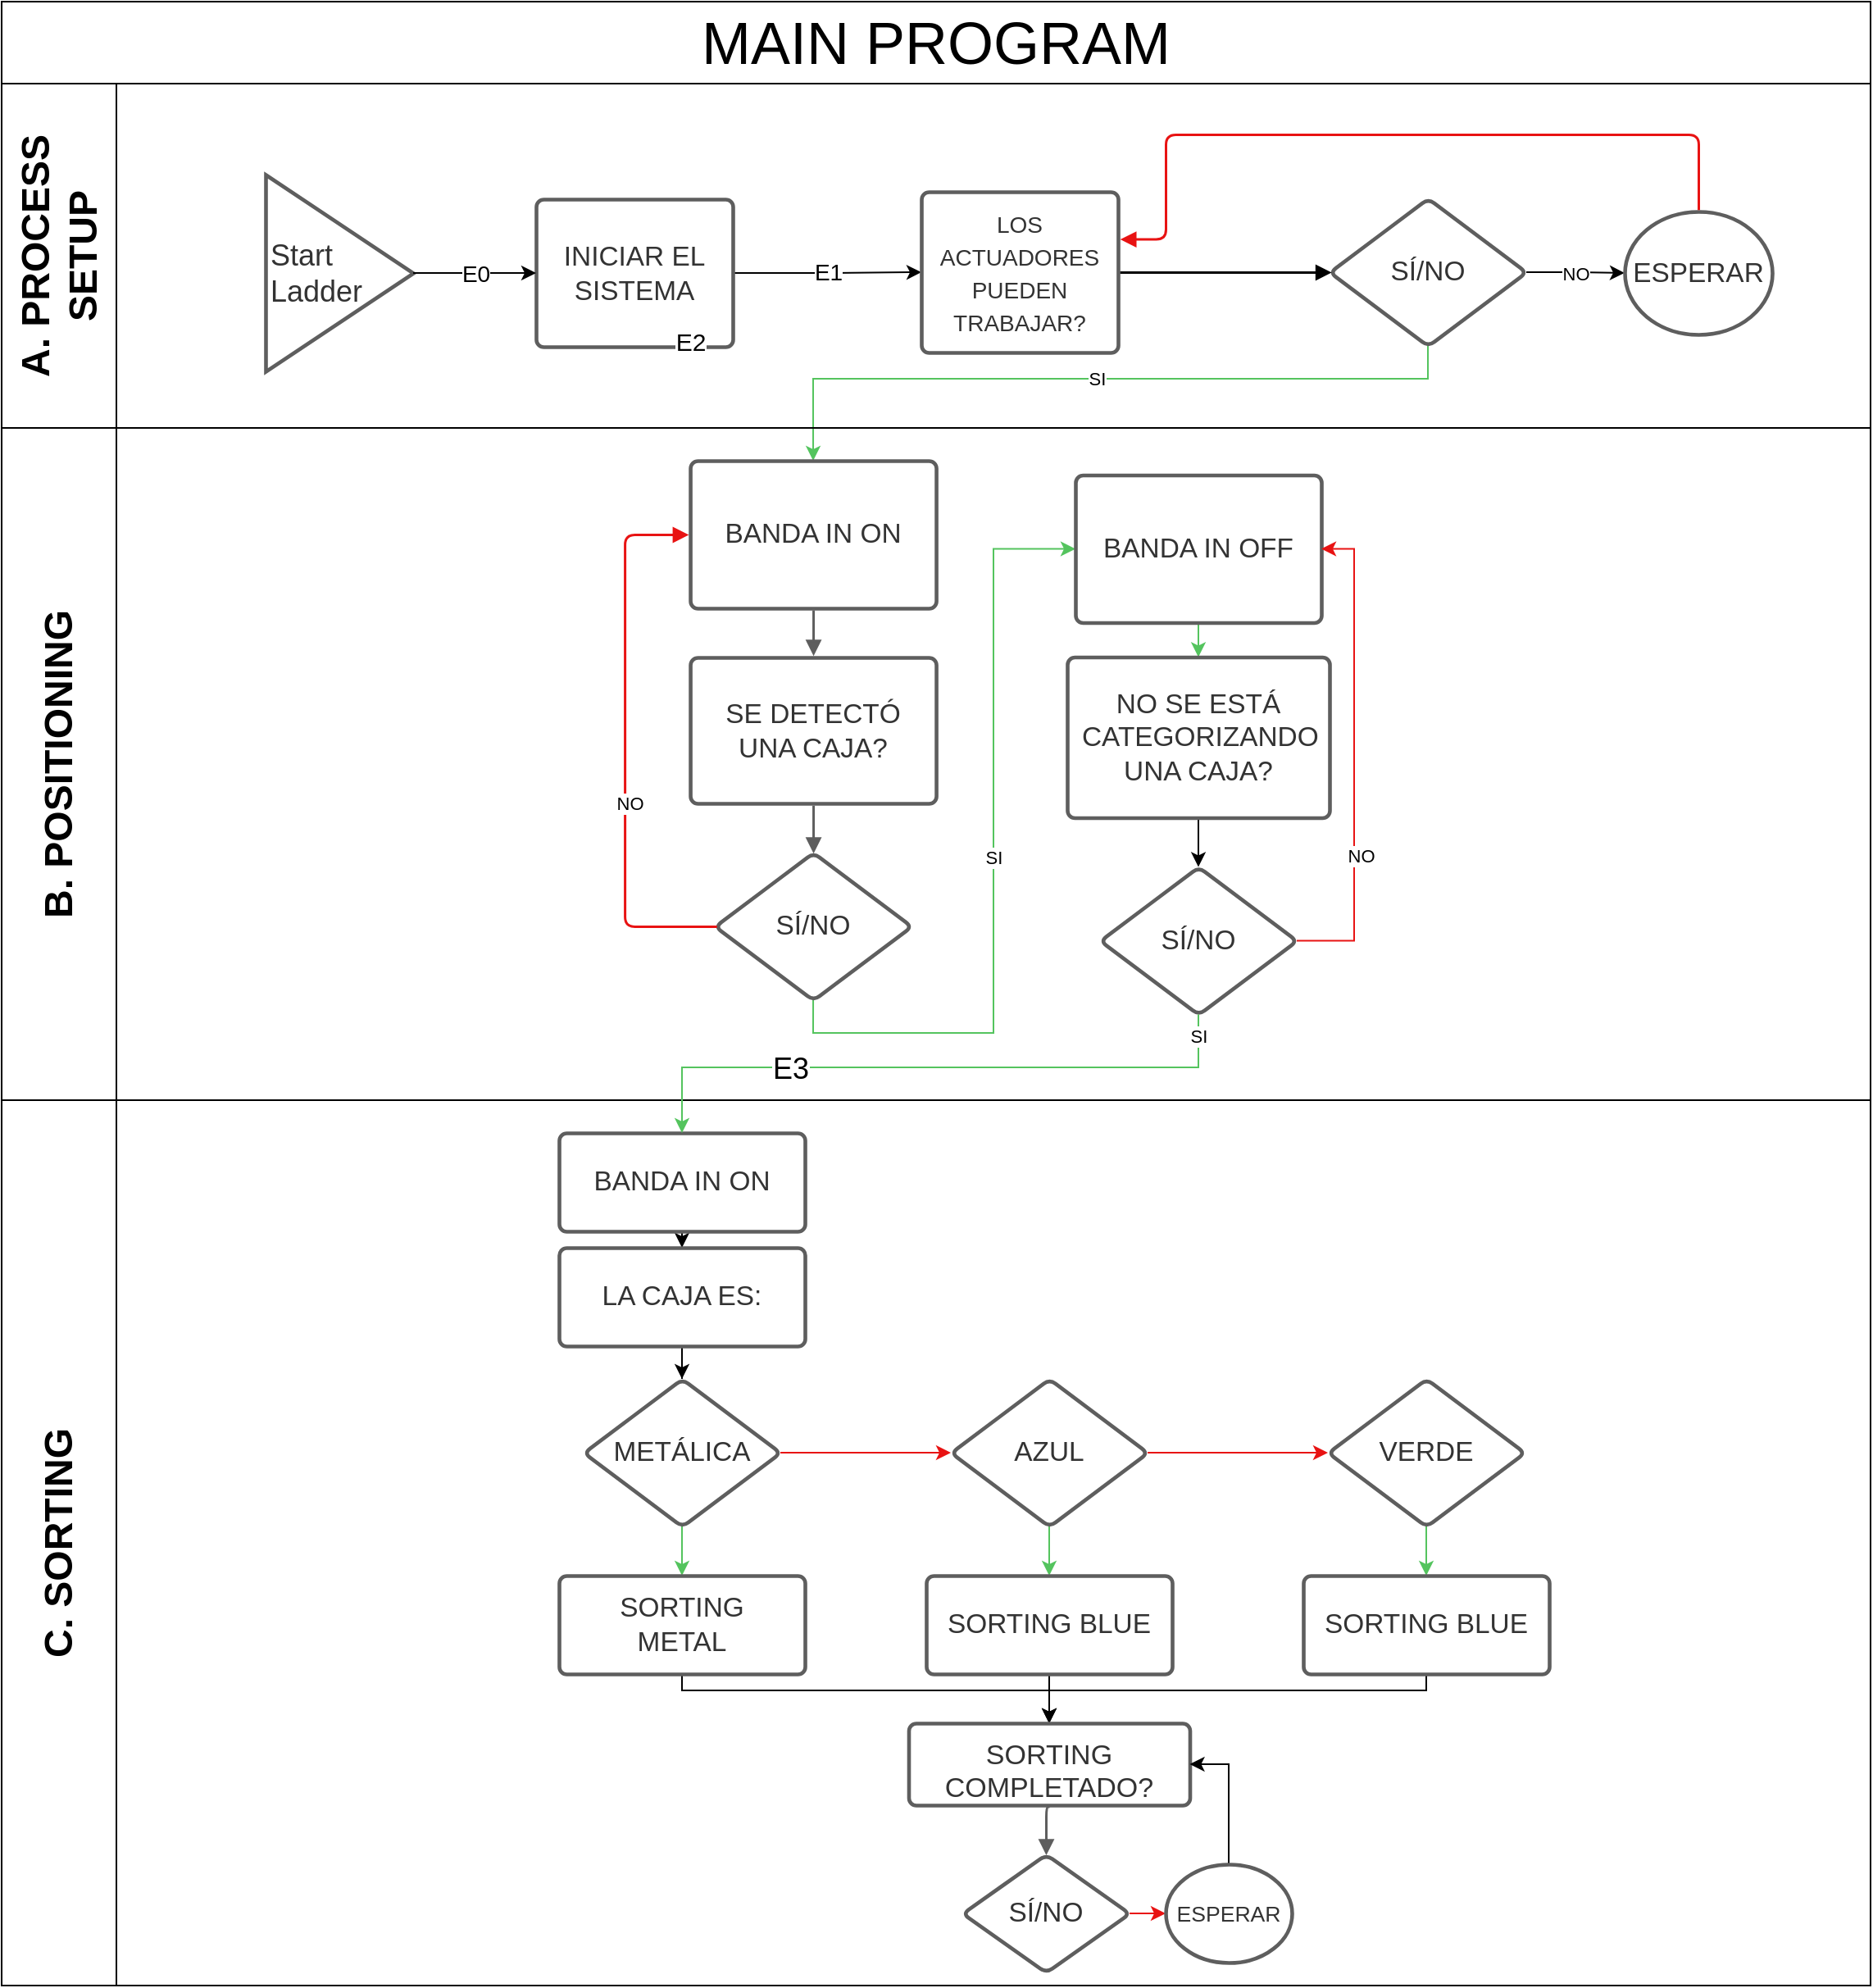 <mxfile version="21.3.0" type="device">
  <diagram id="C5RBs43oDa-KdzZeNtuy" name="Page-1">
    <mxGraphModel dx="3798" dy="1393" grid="1" gridSize="10" guides="1" tooltips="1" connect="1" arrows="1" fold="1" page="1" pageScale="1" pageWidth="827" pageHeight="1169" math="0" shadow="0">
      <root>
        <mxCell id="WIyWlLk6GJQsqaUBKTNV-0" />
        <mxCell id="WIyWlLk6GJQsqaUBKTNV-1" parent="WIyWlLk6GJQsqaUBKTNV-0" />
        <mxCell id="RcjK8InPkNQRcUfJCD5i-86" style="html=1;overflow=block;blockSpacing=1;whiteSpace=wrap;shape=mxgraph.basic.acute_triangle;dx=0.5;anchorPointDirection=0;fontSize=16.7;fontColor=#333333;align=center;spacing=3.8;strokeColor=#5e5e5e;strokeOpacity=100;rounded=1;absoluteArcSize=1;arcSize=9;rotation=90;strokeWidth=2.3;lucidId=u6xEnjwIJ-KL;" parent="WIyWlLk6GJQsqaUBKTNV-1" vertex="1">
          <mxGeometry x="-34" y="230.5" width="120" height="90" as="geometry" />
        </mxCell>
        <mxCell id="RcjK8InPkNQRcUfJCD5i-87" value="&lt;font style=&quot;font-size: 18px;&quot;&gt;Start &lt;br&gt;Ladder&lt;/font&gt;" style="html=1;overflow=block;blockSpacing=1;whiteSpace=wrap;shape=mxgraph.basic.acute_triangle;dx=0.5;anchorPointDirection=0;fontSize=16.7;fontColor=#333333;align=left;spacing=3.8;strokeOpacity=100;rounded=1;absoluteArcSize=1;arcSize=9;strokeWidth=2.3;lucidId=u6xEnjwIJ-KL;fillColor=none;strokeColor=none;rotation=0;" parent="RcjK8InPkNQRcUfJCD5i-86" vertex="1">
          <mxGeometry x="0.125" y="-0.167" width="90" height="120" relative="1" as="geometry" />
        </mxCell>
        <mxCell id="RcjK8InPkNQRcUfJCD5i-189" value="&lt;font style=&quot;font-size: 14px;&quot;&gt;E1&lt;/font&gt;" style="edgeStyle=orthogonalEdgeStyle;rounded=0;orthogonalLoop=1;jettySize=auto;html=1;entryX=0;entryY=0.5;entryDx=0;entryDy=0;" parent="WIyWlLk6GJQsqaUBKTNV-1" source="RcjK8InPkNQRcUfJCD5i-88" target="RcjK8InPkNQRcUfJCD5i-89" edge="1">
          <mxGeometry relative="1" as="geometry" />
        </mxCell>
        <mxCell id="RcjK8InPkNQRcUfJCD5i-88" value="INICIAR EL SISTEMA" style="html=1;overflow=block;blockSpacing=1;whiteSpace=wrap;fontSize=16.7;fontColor=#333333;align=center;spacing=9;strokeColor=#5e5e5e;strokeOpacity=100;rounded=1;absoluteArcSize=1;arcSize=9;strokeWidth=2.3;lucidId=d7xEheUjn.hv;" parent="WIyWlLk6GJQsqaUBKTNV-1" vertex="1">
          <mxGeometry x="146" y="230.5" width="120" height="90" as="geometry" />
        </mxCell>
        <mxCell id="RcjK8InPkNQRcUfJCD5i-89" value="&lt;font style=&quot;font-size: 14px;&quot;&gt;LOS ACTUADORES PUEDEN TRABAJAR?&lt;/font&gt;" style="html=1;overflow=block;blockSpacing=1;whiteSpace=wrap;fontSize=16.7;fontColor=#333333;align=center;spacing=9;strokeColor=#5e5e5e;strokeOpacity=100;rounded=1;absoluteArcSize=1;arcSize=9;strokeWidth=2.3;lucidId=o7xEH_5VxEVu;" parent="WIyWlLk6GJQsqaUBKTNV-1" vertex="1">
          <mxGeometry x="381" y="226" width="120" height="98" as="geometry" />
        </mxCell>
        <mxCell id="RcjK8InPkNQRcUfJCD5i-98" value="NO" style="edgeStyle=orthogonalEdgeStyle;rounded=0;orthogonalLoop=1;jettySize=auto;html=1;entryX=0;entryY=0.5;entryDx=0;entryDy=0;" parent="WIyWlLk6GJQsqaUBKTNV-1" source="RcjK8InPkNQRcUfJCD5i-90" target="RcjK8InPkNQRcUfJCD5i-91" edge="1">
          <mxGeometry relative="1" as="geometry" />
        </mxCell>
        <mxCell id="RcjK8InPkNQRcUfJCD5i-187" value="SI" style="edgeStyle=orthogonalEdgeStyle;rounded=0;orthogonalLoop=1;jettySize=auto;html=1;entryX=0.5;entryY=0;entryDx=0;entryDy=0;strokeColor=#54C45E;" parent="WIyWlLk6GJQsqaUBKTNV-1" source="RcjK8InPkNQRcUfJCD5i-90" target="RcjK8InPkNQRcUfJCD5i-33" edge="1">
          <mxGeometry relative="1" as="geometry">
            <Array as="points">
              <mxPoint x="690" y="340" />
              <mxPoint x="315" y="340" />
            </Array>
          </mxGeometry>
        </mxCell>
        <mxCell id="6Kal068k4EycatOTPk-w-3" value="&lt;font style=&quot;font-size: 15px;&quot;&gt;E2&lt;/font&gt;" style="edgeLabel;html=1;align=center;verticalAlign=middle;resizable=0;points=[];" parent="RcjK8InPkNQRcUfJCD5i-187" vertex="1" connectable="0">
          <mxGeometry x="0.932" y="-1" relative="1" as="geometry">
            <mxPoint x="-74" y="-58" as="offset" />
          </mxGeometry>
        </mxCell>
        <mxCell id="RcjK8InPkNQRcUfJCD5i-90" value="SÍ/NO" style="html=1;overflow=block;blockSpacing=1;whiteSpace=wrap;rhombus;fontSize=16.7;fontColor=#333333;align=center;spacing=3.8;strokeColor=#5e5e5e;strokeOpacity=100;rounded=1;absoluteArcSize=1;arcSize=9;strokeWidth=2.3;lucidId=B7xEz7c65q~C;" parent="WIyWlLk6GJQsqaUBKTNV-1" vertex="1">
          <mxGeometry x="630" y="230" width="120" height="90" as="geometry" />
        </mxCell>
        <mxCell id="RcjK8InPkNQRcUfJCD5i-91" value="ESPERAR" style="html=1;overflow=block;blockSpacing=1;whiteSpace=wrap;ellipse;fontSize=16.7;fontColor=#333333;align=center;spacing=3.8;strokeColor=#5e5e5e;strokeOpacity=100;rounded=1;absoluteArcSize=1;arcSize=9;strokeWidth=2.3;lucidId=L7xEsoSmaj10;" parent="WIyWlLk6GJQsqaUBKTNV-1" vertex="1">
          <mxGeometry x="810" y="238" width="90" height="75" as="geometry" />
        </mxCell>
        <mxCell id="RcjK8InPkNQRcUfJCD5i-94" value="" style="html=1;jettySize=18;whiteSpace=wrap;fontSize=13;strokeColor=#e81313;strokeOpacity=100;strokeWidth=1.5;rounded=1;arcSize=12;edgeStyle=orthogonalEdgeStyle;startArrow=none;endArrow=block;endFill=1;exitX=0.5;exitY=-0.015;exitPerimeter=0;entryX=1.009;entryY=0.294;entryPerimeter=0;lucidId=28xEI3sZGeW2;" parent="WIyWlLk6GJQsqaUBKTNV-1" source="RcjK8InPkNQRcUfJCD5i-91" target="RcjK8InPkNQRcUfJCD5i-89" edge="1">
          <mxGeometry width="100" height="100" relative="1" as="geometry">
            <Array as="points">
              <mxPoint x="855" y="191" />
              <mxPoint x="530" y="191" />
              <mxPoint x="530" y="255" />
            </Array>
          </mxGeometry>
        </mxCell>
        <mxCell id="RcjK8InPkNQRcUfJCD5i-95" value="" style="html=1;jettySize=18;whiteSpace=wrap;fontSize=13;strokeColor=#000000;strokeOpacity=100;strokeWidth=1.5;rounded=1;arcSize=12;edgeStyle=orthogonalEdgeStyle;startArrow=none;endArrow=block;endFill=1;exitX=1.009;exitY=0.5;exitPerimeter=0;entryX=0.009;entryY=0.5;entryPerimeter=0;lucidId=c9xEzNMv5l80;" parent="WIyWlLk6GJQsqaUBKTNV-1" source="RcjK8InPkNQRcUfJCD5i-89" target="RcjK8InPkNQRcUfJCD5i-90" edge="1">
          <mxGeometry width="100" height="100" relative="1" as="geometry">
            <Array as="points" />
          </mxGeometry>
        </mxCell>
        <mxCell id="RcjK8InPkNQRcUfJCD5i-188" value="&lt;font style=&quot;font-size: 14px;&quot;&gt;E0&lt;/font&gt;" style="edgeStyle=orthogonalEdgeStyle;rounded=0;orthogonalLoop=1;jettySize=auto;html=1;entryX=0;entryY=0.5;entryDx=0;entryDy=0;" parent="WIyWlLk6GJQsqaUBKTNV-1" source="RcjK8InPkNQRcUfJCD5i-87" target="RcjK8InPkNQRcUfJCD5i-88" edge="1">
          <mxGeometry relative="1" as="geometry" />
        </mxCell>
        <mxCell id="6Kal068k4EycatOTPk-w-11" value="&lt;font style=&quot;font-size: 24px;&quot;&gt;A. PROCESS SETUP&lt;/font&gt;" style="swimlane;horizontal=0;whiteSpace=wrap;html=1;fontSize=15;startSize=70;" parent="WIyWlLk6GJQsqaUBKTNV-1" vertex="1">
          <mxGeometry x="-180" y="160" width="1140" height="210" as="geometry" />
        </mxCell>
        <mxCell id="6Kal068k4EycatOTPk-w-12" value="&lt;font style=&quot;font-size: 24px;&quot;&gt;B. POSITIONING&lt;/font&gt;" style="swimlane;horizontal=0;whiteSpace=wrap;html=1;fontSize=15;startSize=70;" parent="WIyWlLk6GJQsqaUBKTNV-1" vertex="1">
          <mxGeometry x="-180" y="370" width="1140" height="410" as="geometry" />
        </mxCell>
        <mxCell id="RcjK8InPkNQRcUfJCD5i-29" value="SE DETECTÓ UNA CAJA?" style="html=1;overflow=block;blockSpacing=1;whiteSpace=wrap;fontSize=16.7;fontColor=#333333;align=center;spacing=9;strokeColor=#5e5e5e;strokeOpacity=100;rounded=1;absoluteArcSize=1;arcSize=9;strokeWidth=2.3;lucidId=hayEjJUcfdkM;" parent="6Kal068k4EycatOTPk-w-12" vertex="1">
          <mxGeometry x="420.03" y="140" width="150" height="89" as="geometry" />
        </mxCell>
        <mxCell id="ugAbSFLTDC0MfNY7Eaku-31" value="SI" style="edgeStyle=orthogonalEdgeStyle;rounded=0;orthogonalLoop=1;jettySize=auto;html=1;exitX=0.5;exitY=1;exitDx=0;exitDy=0;entryX=0;entryY=0.5;entryDx=0;entryDy=0;strokeColor=#54C45E;" edge="1" parent="6Kal068k4EycatOTPk-w-12" source="RcjK8InPkNQRcUfJCD5i-31" target="ugAbSFLTDC0MfNY7Eaku-20">
          <mxGeometry relative="1" as="geometry" />
        </mxCell>
        <mxCell id="RcjK8InPkNQRcUfJCD5i-31" value="SÍ/NO" style="html=1;overflow=block;blockSpacing=1;whiteSpace=wrap;rhombus;fontSize=16.7;fontColor=#333333;align=center;spacing=3.8;strokeColor=#5e5e5e;strokeOpacity=100;rounded=1;absoluteArcSize=1;arcSize=9;strokeWidth=2.3;lucidId=SayEWiu_9Tuh;" parent="6Kal068k4EycatOTPk-w-12" vertex="1">
          <mxGeometry x="435.03" y="259" width="120" height="90" as="geometry" />
        </mxCell>
        <mxCell id="RcjK8InPkNQRcUfJCD5i-33" value="BANDA IN ON" style="html=1;overflow=block;blockSpacing=1;whiteSpace=wrap;fontSize=16.7;fontColor=#333333;align=center;spacing=9;strokeColor=#5e5e5e;strokeOpacity=100;rounded=1;absoluteArcSize=1;arcSize=9;strokeWidth=2.3;lucidId=cbyEpvFuCPS_;" parent="6Kal068k4EycatOTPk-w-12" vertex="1">
          <mxGeometry x="420.03" y="20" width="150" height="90" as="geometry" />
        </mxCell>
        <mxCell id="RcjK8InPkNQRcUfJCD5i-35" value="" style="html=1;jettySize=18;whiteSpace=wrap;fontSize=13;strokeColor=#E81313;strokeOpacity=100;strokeWidth=1.5;rounded=1;arcSize=12;edgeStyle=orthogonalEdgeStyle;startArrow=none;endArrow=block;endFill=1;exitX=0.009;exitY=0.5;exitPerimeter=0;entryX=-0.007;entryY=0.5;entryPerimeter=0;lucidId=BbyEm8j36-r6;" parent="6Kal068k4EycatOTPk-w-12" source="RcjK8InPkNQRcUfJCD5i-31" target="RcjK8InPkNQRcUfJCD5i-33" edge="1">
          <mxGeometry width="100" height="100" relative="1" as="geometry">
            <Array as="points">
              <mxPoint x="380.03" y="304" />
              <mxPoint x="380.03" y="65" />
            </Array>
          </mxGeometry>
        </mxCell>
        <mxCell id="ugAbSFLTDC0MfNY7Eaku-33" value="NO" style="edgeLabel;html=1;align=center;verticalAlign=middle;resizable=0;points=[];" vertex="1" connectable="0" parent="RcjK8InPkNQRcUfJCD5i-35">
          <mxGeometry x="-0.218" y="-2" relative="1" as="geometry">
            <mxPoint x="1" y="-1" as="offset" />
          </mxGeometry>
        </mxCell>
        <mxCell id="RcjK8InPkNQRcUfJCD5i-36" value="" style="html=1;jettySize=18;whiteSpace=wrap;fontSize=13;strokeColor=#5E5E5E;strokeWidth=1.5;rounded=1;arcSize=12;edgeStyle=orthogonalEdgeStyle;startArrow=none;endArrow=block;endFill=1;exitX=0.5;exitY=1.012;exitPerimeter=0;entryX=0.5;entryY=-0.013;entryPerimeter=0;lucidId=IbyEeO5QDrkx;" parent="6Kal068k4EycatOTPk-w-12" source="RcjK8InPkNQRcUfJCD5i-33" target="RcjK8InPkNQRcUfJCD5i-29" edge="1">
          <mxGeometry width="100" height="100" relative="1" as="geometry">
            <Array as="points" />
          </mxGeometry>
        </mxCell>
        <mxCell id="RcjK8InPkNQRcUfJCD5i-37" value="" style="html=1;jettySize=18;whiteSpace=wrap;fontSize=13;strokeColor=#5E5E5E;strokeWidth=1.5;rounded=1;arcSize=12;edgeStyle=orthogonalEdgeStyle;startArrow=none;endArrow=block;endFill=1;exitX=0.5;exitY=1.013;exitPerimeter=0;entryX=0.5;entryY=0.004;entryPerimeter=0;lucidId=UbyEdykZgK0O;" parent="6Kal068k4EycatOTPk-w-12" source="RcjK8InPkNQRcUfJCD5i-29" target="RcjK8InPkNQRcUfJCD5i-31" edge="1">
          <mxGeometry width="100" height="100" relative="1" as="geometry">
            <Array as="points" />
          </mxGeometry>
        </mxCell>
        <mxCell id="ugAbSFLTDC0MfNY7Eaku-22" style="edgeStyle=orthogonalEdgeStyle;rounded=0;orthogonalLoop=1;jettySize=auto;html=1;entryX=0.5;entryY=0;entryDx=0;entryDy=0;fillColor=#54C45E;strokeColor=#54C45E;" edge="1" parent="6Kal068k4EycatOTPk-w-12" source="ugAbSFLTDC0MfNY7Eaku-20" target="ugAbSFLTDC0MfNY7Eaku-21">
          <mxGeometry relative="1" as="geometry" />
        </mxCell>
        <mxCell id="ugAbSFLTDC0MfNY7Eaku-20" value="BANDA IN OFF" style="html=1;overflow=block;blockSpacing=1;whiteSpace=wrap;fontSize=16.7;fontColor=#333333;align=center;spacing=9;strokeColor=#5e5e5e;strokeOpacity=100;rounded=1;absoluteArcSize=1;arcSize=9;strokeWidth=2.3;lucidId=cbyEpvFuCPS_;" vertex="1" parent="6Kal068k4EycatOTPk-w-12">
          <mxGeometry x="655" y="28.75" width="150" height="90" as="geometry" />
        </mxCell>
        <mxCell id="ugAbSFLTDC0MfNY7Eaku-27" style="edgeStyle=orthogonalEdgeStyle;rounded=0;orthogonalLoop=1;jettySize=auto;html=1;entryX=0.5;entryY=0;entryDx=0;entryDy=0;" edge="1" parent="6Kal068k4EycatOTPk-w-12" source="ugAbSFLTDC0MfNY7Eaku-21" target="ugAbSFLTDC0MfNY7Eaku-23">
          <mxGeometry relative="1" as="geometry" />
        </mxCell>
        <mxCell id="ugAbSFLTDC0MfNY7Eaku-21" value="NO SE ESTÁ CATEGORIZANDO UNA CAJA?" style="html=1;overflow=block;blockSpacing=1;whiteSpace=wrap;fontSize=16.7;fontColor=#333333;align=center;spacing=9;strokeColor=#5e5e5e;strokeOpacity=100;rounded=1;absoluteArcSize=1;arcSize=9;strokeWidth=2.3;lucidId=PhyEgIo.eC80;" vertex="1" parent="6Kal068k4EycatOTPk-w-12">
          <mxGeometry x="650" y="139.75" width="160" height="98" as="geometry" />
        </mxCell>
        <mxCell id="ugAbSFLTDC0MfNY7Eaku-26" style="edgeStyle=orthogonalEdgeStyle;rounded=0;orthogonalLoop=1;jettySize=auto;html=1;entryX=1;entryY=0.5;entryDx=0;entryDy=0;strokeColor=#E81313;" edge="1" parent="6Kal068k4EycatOTPk-w-12" source="ugAbSFLTDC0MfNY7Eaku-23" target="ugAbSFLTDC0MfNY7Eaku-20">
          <mxGeometry relative="1" as="geometry">
            <Array as="points">
              <mxPoint x="825" y="312.75" />
              <mxPoint x="825" y="73.75" />
            </Array>
          </mxGeometry>
        </mxCell>
        <mxCell id="ugAbSFLTDC0MfNY7Eaku-34" value="NO" style="edgeLabel;html=1;align=center;verticalAlign=middle;resizable=0;points=[];" vertex="1" connectable="0" parent="ugAbSFLTDC0MfNY7Eaku-26">
          <mxGeometry x="-0.408" y="-4" relative="1" as="geometry">
            <mxPoint as="offset" />
          </mxGeometry>
        </mxCell>
        <mxCell id="ugAbSFLTDC0MfNY7Eaku-23" value="SÍ/NO" style="html=1;overflow=block;blockSpacing=1;whiteSpace=wrap;rhombus;fontSize=16.7;fontColor=#333333;align=center;spacing=3.8;strokeColor=#5e5e5e;strokeOpacity=100;rounded=1;absoluteArcSize=1;arcSize=9;strokeWidth=2.3;lucidId=SayEWiu_9Tuh;" vertex="1" parent="6Kal068k4EycatOTPk-w-12">
          <mxGeometry x="670" y="267.75" width="120" height="90" as="geometry" />
        </mxCell>
        <mxCell id="6Kal068k4EycatOTPk-w-13" value="&lt;font style=&quot;&quot;&gt;&lt;font style=&quot;font-size: 24px;&quot;&gt;C. SORTING&lt;/font&gt;&lt;br&gt;&lt;/font&gt;" style="swimlane;horizontal=0;whiteSpace=wrap;html=1;fontSize=15;startSize=70;" parent="WIyWlLk6GJQsqaUBKTNV-1" vertex="1">
          <mxGeometry x="-180" y="780" width="1140" height="540" as="geometry" />
        </mxCell>
        <mxCell id="ugAbSFLTDC0MfNY7Eaku-59" style="edgeStyle=orthogonalEdgeStyle;rounded=0;orthogonalLoop=1;jettySize=auto;html=1;" edge="1" parent="6Kal068k4EycatOTPk-w-13" source="ugAbSFLTDC0MfNY7Eaku-28" target="ugAbSFLTDC0MfNY7Eaku-37">
          <mxGeometry relative="1" as="geometry" />
        </mxCell>
        <mxCell id="ugAbSFLTDC0MfNY7Eaku-28" value="BANDA IN ON" style="html=1;overflow=block;blockSpacing=1;whiteSpace=wrap;fontSize=16.7;fontColor=#333333;align=center;spacing=9;strokeColor=#5e5e5e;strokeOpacity=100;rounded=1;absoluteArcSize=1;arcSize=9;strokeWidth=2.3;lucidId=cbyEpvFuCPS_;" vertex="1" parent="6Kal068k4EycatOTPk-w-13">
          <mxGeometry x="340" y="20" width="150" height="60" as="geometry" />
        </mxCell>
        <mxCell id="ugAbSFLTDC0MfNY7Eaku-41" style="edgeStyle=orthogonalEdgeStyle;rounded=0;orthogonalLoop=1;jettySize=auto;html=1;entryX=0;entryY=0.5;entryDx=0;entryDy=0;strokeColor=#E81313;" edge="1" parent="6Kal068k4EycatOTPk-w-13" source="ugAbSFLTDC0MfNY7Eaku-35" target="ugAbSFLTDC0MfNY7Eaku-39">
          <mxGeometry relative="1" as="geometry" />
        </mxCell>
        <mxCell id="ugAbSFLTDC0MfNY7Eaku-55" style="edgeStyle=orthogonalEdgeStyle;rounded=0;orthogonalLoop=1;jettySize=auto;html=1;entryX=0.5;entryY=0;entryDx=0;entryDy=0;strokeColor=#54C45E;" edge="1" parent="6Kal068k4EycatOTPk-w-13" source="ugAbSFLTDC0MfNY7Eaku-35" target="ugAbSFLTDC0MfNY7Eaku-52">
          <mxGeometry relative="1" as="geometry" />
        </mxCell>
        <mxCell id="ugAbSFLTDC0MfNY7Eaku-35" value="METÁLICA" style="html=1;overflow=block;blockSpacing=1;whiteSpace=wrap;rhombus;fontSize=16.7;fontColor=#333333;align=center;spacing=3.8;strokeColor=#5e5e5e;strokeOpacity=100;rounded=1;absoluteArcSize=1;arcSize=9;strokeWidth=2.3;lucidId=SayEWiu_9Tuh;" vertex="1" parent="6Kal068k4EycatOTPk-w-13">
          <mxGeometry x="355" y="170" width="120" height="90" as="geometry" />
        </mxCell>
        <mxCell id="ugAbSFLTDC0MfNY7Eaku-43" style="edgeStyle=orthogonalEdgeStyle;rounded=0;orthogonalLoop=1;jettySize=auto;html=1;" edge="1" parent="6Kal068k4EycatOTPk-w-13" source="ugAbSFLTDC0MfNY7Eaku-37" target="ugAbSFLTDC0MfNY7Eaku-35">
          <mxGeometry relative="1" as="geometry" />
        </mxCell>
        <mxCell id="ugAbSFLTDC0MfNY7Eaku-37" value="LA CAJA ES:" style="html=1;overflow=block;blockSpacing=1;whiteSpace=wrap;fontSize=16.7;fontColor=#333333;align=center;spacing=9;strokeColor=#5e5e5e;strokeOpacity=100;rounded=1;absoluteArcSize=1;arcSize=9;strokeWidth=2.3;lucidId=cbyEpvFuCPS_;" vertex="1" parent="6Kal068k4EycatOTPk-w-13">
          <mxGeometry x="340" y="90" width="150" height="60" as="geometry" />
        </mxCell>
        <mxCell id="ugAbSFLTDC0MfNY7Eaku-57" style="edgeStyle=orthogonalEdgeStyle;rounded=0;orthogonalLoop=1;jettySize=auto;html=1;entryX=0.5;entryY=0;entryDx=0;entryDy=0;strokeColor=#54C45E;" edge="1" parent="6Kal068k4EycatOTPk-w-13" source="ugAbSFLTDC0MfNY7Eaku-38" target="ugAbSFLTDC0MfNY7Eaku-54">
          <mxGeometry relative="1" as="geometry" />
        </mxCell>
        <mxCell id="ugAbSFLTDC0MfNY7Eaku-38" value="VERDE" style="html=1;overflow=block;blockSpacing=1;whiteSpace=wrap;rhombus;fontSize=16.7;fontColor=#333333;align=center;spacing=3.8;strokeColor=#5e5e5e;strokeOpacity=100;rounded=1;absoluteArcSize=1;arcSize=9;strokeWidth=2.3;lucidId=SayEWiu_9Tuh;" vertex="1" parent="6Kal068k4EycatOTPk-w-13">
          <mxGeometry x="809" y="170" width="120" height="90" as="geometry" />
        </mxCell>
        <mxCell id="ugAbSFLTDC0MfNY7Eaku-42" style="edgeStyle=orthogonalEdgeStyle;rounded=0;orthogonalLoop=1;jettySize=auto;html=1;entryX=0;entryY=0.5;entryDx=0;entryDy=0;strokeColor=#E81313;" edge="1" parent="6Kal068k4EycatOTPk-w-13" source="ugAbSFLTDC0MfNY7Eaku-39" target="ugAbSFLTDC0MfNY7Eaku-38">
          <mxGeometry relative="1" as="geometry" />
        </mxCell>
        <mxCell id="ugAbSFLTDC0MfNY7Eaku-56" style="edgeStyle=orthogonalEdgeStyle;rounded=0;orthogonalLoop=1;jettySize=auto;html=1;entryX=0.5;entryY=0;entryDx=0;entryDy=0;strokeColor=#54C45E;" edge="1" parent="6Kal068k4EycatOTPk-w-13" source="ugAbSFLTDC0MfNY7Eaku-39" target="ugAbSFLTDC0MfNY7Eaku-53">
          <mxGeometry relative="1" as="geometry" />
        </mxCell>
        <mxCell id="ugAbSFLTDC0MfNY7Eaku-39" value="AZUL" style="html=1;overflow=block;blockSpacing=1;whiteSpace=wrap;rhombus;fontSize=16.7;fontColor=#333333;align=center;spacing=3.8;strokeColor=#5e5e5e;strokeOpacity=100;rounded=1;absoluteArcSize=1;arcSize=9;strokeWidth=2.3;lucidId=SayEWiu_9Tuh;" vertex="1" parent="6Kal068k4EycatOTPk-w-13">
          <mxGeometry x="579" y="170" width="120" height="90" as="geometry" />
        </mxCell>
        <mxCell id="ugAbSFLTDC0MfNY7Eaku-66" style="edgeStyle=orthogonalEdgeStyle;rounded=0;orthogonalLoop=1;jettySize=auto;html=1;entryX=0.5;entryY=0;entryDx=0;entryDy=0;" edge="1" parent="6Kal068k4EycatOTPk-w-13" source="ugAbSFLTDC0MfNY7Eaku-52" target="ugAbSFLTDC0MfNY7Eaku-67">
          <mxGeometry relative="1" as="geometry">
            <mxPoint x="639" y="380" as="targetPoint" />
            <Array as="points">
              <mxPoint x="415" y="360" />
              <mxPoint x="639" y="360" />
            </Array>
          </mxGeometry>
        </mxCell>
        <mxCell id="ugAbSFLTDC0MfNY7Eaku-52" value="SORTING METAL" style="html=1;overflow=block;blockSpacing=1;whiteSpace=wrap;fontSize=16.7;fontColor=#333333;align=center;spacing=9;strokeColor=#5e5e5e;strokeOpacity=100;rounded=1;absoluteArcSize=1;arcSize=9;strokeWidth=2.3;lucidId=cbyEpvFuCPS_;" vertex="1" parent="6Kal068k4EycatOTPk-w-13">
          <mxGeometry x="340" y="290" width="150" height="60" as="geometry" />
        </mxCell>
        <mxCell id="ugAbSFLTDC0MfNY7Eaku-74" style="edgeStyle=orthogonalEdgeStyle;rounded=0;orthogonalLoop=1;jettySize=auto;html=1;entryX=0.5;entryY=0;entryDx=0;entryDy=0;" edge="1" parent="6Kal068k4EycatOTPk-w-13" source="ugAbSFLTDC0MfNY7Eaku-53" target="ugAbSFLTDC0MfNY7Eaku-67">
          <mxGeometry relative="1" as="geometry">
            <mxPoint x="639" y="380" as="targetPoint" />
          </mxGeometry>
        </mxCell>
        <mxCell id="ugAbSFLTDC0MfNY7Eaku-53" value="SORTING BLUE" style="html=1;overflow=block;blockSpacing=1;whiteSpace=wrap;fontSize=16.7;fontColor=#333333;align=center;spacing=9;strokeColor=#5e5e5e;strokeOpacity=100;rounded=1;absoluteArcSize=1;arcSize=9;strokeWidth=2.3;lucidId=cbyEpvFuCPS_;" vertex="1" parent="6Kal068k4EycatOTPk-w-13">
          <mxGeometry x="564" y="290" width="150" height="60" as="geometry" />
        </mxCell>
        <mxCell id="ugAbSFLTDC0MfNY7Eaku-81" style="edgeStyle=orthogonalEdgeStyle;rounded=0;orthogonalLoop=1;jettySize=auto;html=1;entryX=0.5;entryY=0;entryDx=0;entryDy=0;" edge="1" parent="6Kal068k4EycatOTPk-w-13" source="ugAbSFLTDC0MfNY7Eaku-54" target="ugAbSFLTDC0MfNY7Eaku-67">
          <mxGeometry relative="1" as="geometry">
            <mxPoint x="639" y="380" as="targetPoint" />
            <Array as="points">
              <mxPoint x="869" y="360" />
              <mxPoint x="639" y="360" />
            </Array>
          </mxGeometry>
        </mxCell>
        <mxCell id="ugAbSFLTDC0MfNY7Eaku-54" value="SORTING BLUE" style="html=1;overflow=block;blockSpacing=1;whiteSpace=wrap;fontSize=16.7;fontColor=#333333;align=center;spacing=9;strokeColor=#5e5e5e;strokeOpacity=100;rounded=1;absoluteArcSize=1;arcSize=9;strokeWidth=2.3;lucidId=cbyEpvFuCPS_;" vertex="1" parent="6Kal068k4EycatOTPk-w-13">
          <mxGeometry x="794" y="290" width="150" height="60" as="geometry" />
        </mxCell>
        <mxCell id="ugAbSFLTDC0MfNY7Eaku-67" value="&lt;font style=&quot;font-size: 17px;&quot;&gt;SORTING COMPLETADO?&lt;/font&gt;" style="html=1;overflow=block;blockSpacing=1;whiteSpace=wrap;fontSize=13.3;fontColor=#333333;align=center;spacing=9;strokeColor=#5e5e5e;strokeOpacity=100;rounded=1;absoluteArcSize=1;arcSize=9;strokeWidth=2.3;lucidId=tnyEIG3p_EI_;" vertex="1" parent="6Kal068k4EycatOTPk-w-13">
          <mxGeometry x="553.25" y="380" width="171.5" height="50" as="geometry" />
        </mxCell>
        <mxCell id="ugAbSFLTDC0MfNY7Eaku-83" style="edgeStyle=orthogonalEdgeStyle;rounded=0;orthogonalLoop=1;jettySize=auto;html=1;entryX=0;entryY=0.5;entryDx=0;entryDy=0;strokeColor=#E81313;" edge="1" parent="6Kal068k4EycatOTPk-w-13" source="ugAbSFLTDC0MfNY7Eaku-68" target="ugAbSFLTDC0MfNY7Eaku-69">
          <mxGeometry relative="1" as="geometry" />
        </mxCell>
        <mxCell id="ugAbSFLTDC0MfNY7Eaku-68" value="SÍ/NO" style="html=1;overflow=block;blockSpacing=1;whiteSpace=wrap;rhombus;fontSize=16.7;fontColor=#333333;align=center;spacing=3.8;strokeColor=#5e5e5e;strokeOpacity=100;rounded=1;absoluteArcSize=1;arcSize=9;strokeWidth=2.3;lucidId=tnyEHasOi0cc;" vertex="1" parent="6Kal068k4EycatOTPk-w-13">
          <mxGeometry x="586" y="460" width="102" height="72" as="geometry" />
        </mxCell>
        <mxCell id="ugAbSFLTDC0MfNY7Eaku-82" style="edgeStyle=orthogonalEdgeStyle;rounded=0;orthogonalLoop=1;jettySize=auto;html=1;entryX=1;entryY=0.5;entryDx=0;entryDy=0;" edge="1" parent="6Kal068k4EycatOTPk-w-13" source="ugAbSFLTDC0MfNY7Eaku-69" target="ugAbSFLTDC0MfNY7Eaku-67">
          <mxGeometry relative="1" as="geometry" />
        </mxCell>
        <mxCell id="ugAbSFLTDC0MfNY7Eaku-69" value="ESPERAR" style="html=1;overflow=block;blockSpacing=1;whiteSpace=wrap;ellipse;fontSize=13.3;fontColor=#333333;align=center;spacing=3.8;strokeColor=#5e5e5e;strokeOpacity=100;rounded=1;absoluteArcSize=1;arcSize=9;strokeWidth=2.3;lucidId=tnyEV0fLmfkE;" vertex="1" parent="6Kal068k4EycatOTPk-w-13">
          <mxGeometry x="710" y="466" width="77" height="60" as="geometry" />
        </mxCell>
        <mxCell id="ugAbSFLTDC0MfNY7Eaku-72" value="" style="html=1;jettySize=18;whiteSpace=wrap;fontSize=13;strokeColor=#5E5E5E;strokeWidth=1.5;rounded=1;arcSize=12;edgeStyle=orthogonalEdgeStyle;startArrow=none;endArrow=block;endFill=1;exitX=0.5;exitY=1.014;exitPerimeter=0;entryX=0.5;entryY=0.004;entryPerimeter=0;lucidId=ZnyEEqO6b57F;" edge="1" parent="6Kal068k4EycatOTPk-w-13" source="ugAbSFLTDC0MfNY7Eaku-67" target="ugAbSFLTDC0MfNY7Eaku-68">
          <mxGeometry width="100" height="100" relative="1" as="geometry">
            <Array as="points" />
          </mxGeometry>
        </mxCell>
        <mxCell id="6Kal068k4EycatOTPk-w-14" value="&lt;font style=&quot;font-size: 36px;&quot;&gt;MAIN PROGRAM&lt;/font&gt;" style="rounded=0;whiteSpace=wrap;html=1;fontSize=15;" parent="WIyWlLk6GJQsqaUBKTNV-1" vertex="1">
          <mxGeometry x="-180" y="110" width="1140" height="50" as="geometry" />
        </mxCell>
        <mxCell id="ugAbSFLTDC0MfNY7Eaku-30" value="SI" style="edgeStyle=orthogonalEdgeStyle;rounded=0;orthogonalLoop=1;jettySize=auto;html=1;strokeColor=#54C45E;" edge="1" parent="WIyWlLk6GJQsqaUBKTNV-1" source="ugAbSFLTDC0MfNY7Eaku-23" target="ugAbSFLTDC0MfNY7Eaku-28">
          <mxGeometry x="-0.932" relative="1" as="geometry">
            <Array as="points">
              <mxPoint x="550" y="760" />
              <mxPoint x="235" y="760" />
            </Array>
            <mxPoint as="offset" />
          </mxGeometry>
        </mxCell>
        <mxCell id="ugAbSFLTDC0MfNY7Eaku-32" value="&lt;font style=&quot;font-size: 18px;&quot;&gt;E3&lt;/font&gt;" style="edgeLabel;html=1;align=center;verticalAlign=middle;resizable=0;points=[];" vertex="1" connectable="0" parent="ugAbSFLTDC0MfNY7Eaku-30">
          <mxGeometry x="0.453" y="1" relative="1" as="geometry">
            <mxPoint as="offset" />
          </mxGeometry>
        </mxCell>
      </root>
    </mxGraphModel>
  </diagram>
</mxfile>
